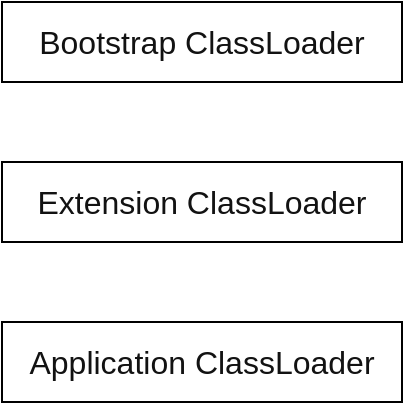 <mxfile version="15.7.3" type="github">
  <diagram id="jaqiP1Y17ViO-FDAZcth" name="类加载">
    <mxGraphModel dx="1422" dy="706" grid="1" gridSize="10" guides="1" tooltips="1" connect="1" arrows="1" fold="1" page="1" pageScale="1" pageWidth="827" pageHeight="1169" math="0" shadow="0">
      <root>
        <mxCell id="0" />
        <mxCell id="1" parent="0" />
        <mxCell id="26NYPVShj3Yrq5qXnEt--2" value="&lt;span style=&quot;color: rgb(18 , 18 , 18) ; font-family: , &amp;#34;blinkmacsystemfont&amp;#34; , &amp;#34;helvetica neue&amp;#34; , &amp;#34;pingfang sc&amp;#34; , &amp;#34;microsoft yahei&amp;#34; , &amp;#34;source han sans sc&amp;#34; , &amp;#34;noto sans cjk sc&amp;#34; , &amp;#34;wenquanyi micro hei&amp;#34; , sans-serif ; font-size: medium ; background-color: rgb(255 , 255 , 255)&quot;&gt;Extension ClassLoader&lt;/span&gt;" style="rounded=0;whiteSpace=wrap;html=1;" vertex="1" parent="1">
          <mxGeometry x="280" y="200" width="200" height="40" as="geometry" />
        </mxCell>
        <mxCell id="26NYPVShj3Yrq5qXnEt--3" value="&lt;span style=&quot;color: rgb(18 , 18 , 18) ; font-family: , &amp;#34;blinkmacsystemfont&amp;#34; , &amp;#34;helvetica neue&amp;#34; , &amp;#34;pingfang sc&amp;#34; , &amp;#34;microsoft yahei&amp;#34; , &amp;#34;source han sans sc&amp;#34; , &amp;#34;noto sans cjk sc&amp;#34; , &amp;#34;wenquanyi micro hei&amp;#34; , sans-serif ; font-size: medium ; background-color: rgb(255 , 255 , 255)&quot;&gt;Application ClassLoader&lt;/span&gt;" style="rounded=0;whiteSpace=wrap;html=1;" vertex="1" parent="1">
          <mxGeometry x="280" y="280" width="200" height="40" as="geometry" />
        </mxCell>
        <mxCell id="26NYPVShj3Yrq5qXnEt--4" value="&lt;span style=&quot;color: rgb(18 , 18 , 18) ; font-family: , &amp;#34;blinkmacsystemfont&amp;#34; , &amp;#34;helvetica neue&amp;#34; , &amp;#34;pingfang sc&amp;#34; , &amp;#34;microsoft yahei&amp;#34; , &amp;#34;source han sans sc&amp;#34; , &amp;#34;noto sans cjk sc&amp;#34; , &amp;#34;wenquanyi micro hei&amp;#34; , sans-serif ; font-size: medium ; background-color: rgb(255 , 255 , 255)&quot;&gt;Bootstrap ClassLoader&lt;/span&gt;" style="rounded=0;whiteSpace=wrap;html=1;" vertex="1" parent="1">
          <mxGeometry x="280" y="120" width="200" height="40" as="geometry" />
        </mxCell>
      </root>
    </mxGraphModel>
  </diagram>
</mxfile>
